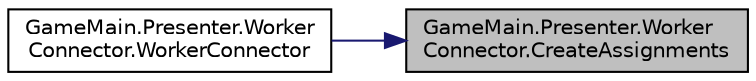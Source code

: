 digraph "GameMain.Presenter.WorkerConnector.CreateAssignments"
{
 // LATEX_PDF_SIZE
  edge [fontname="Helvetica",fontsize="10",labelfontname="Helvetica",labelfontsize="10"];
  node [fontname="Helvetica",fontsize="10",shape=record];
  rankdir="RL";
  Node1 [label="GameMain.Presenter.Worker\lConnector.CreateAssignments",height=0.2,width=0.4,color="black", fillcolor="grey75", style="filled", fontcolor="black",tooltip=" "];
  Node1 -> Node2 [dir="back",color="midnightblue",fontsize="10",style="solid",fontname="Helvetica"];
  Node2 [label="GameMain.Presenter.Worker\lConnector.WorkerConnector",height=0.2,width=0.4,color="black", fillcolor="white", style="filled",URL="$classGameMain_1_1Presenter_1_1WorkerConnector.html#a1968fe240ac6fafc8fe8f5cb7bc19d5a",tooltip=" "];
}
